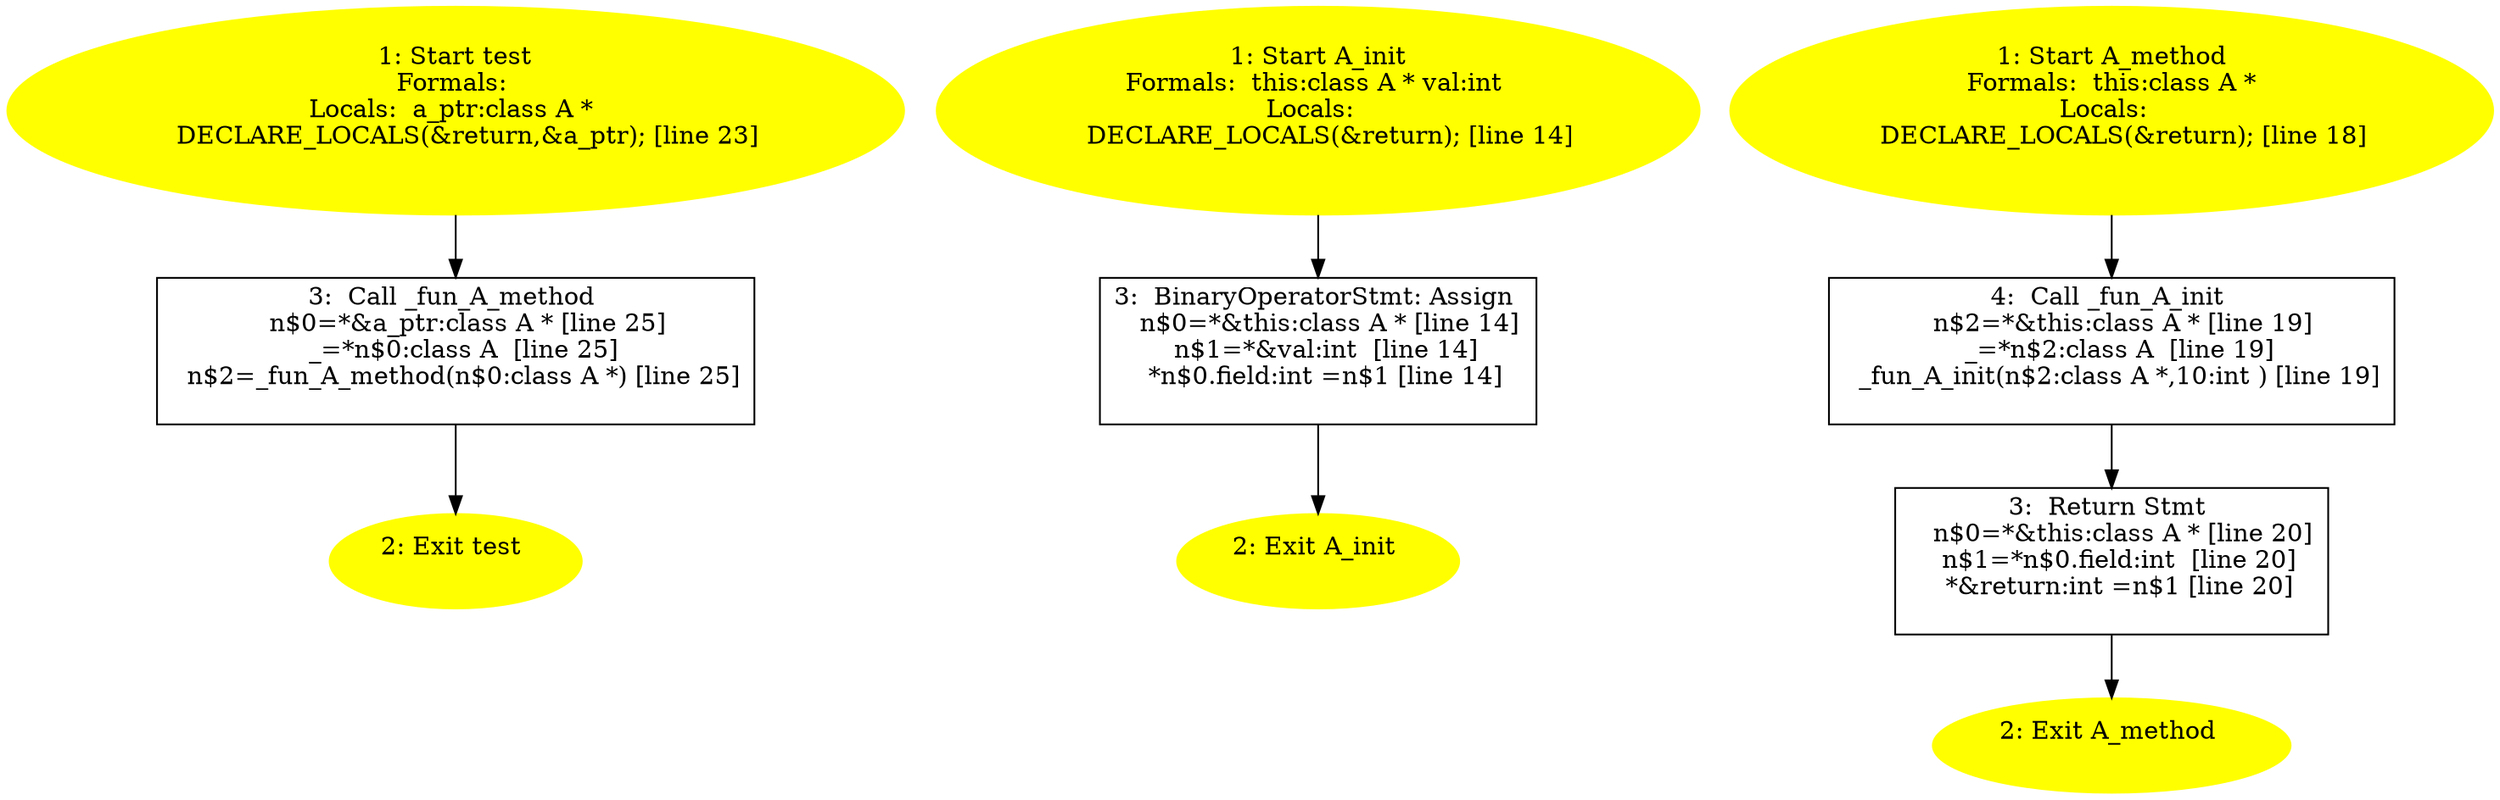/* @generated */
digraph iCFG {
"test{d41d8cd98f00b204e9800998ecf8427e_Z4testv}.8c08101fe48ee96867ff8578442d10bc_3" [label="3:  Call _fun_A_method \n   n$0=*&a_ptr:class A * [line 25]\n  _=*n$0:class A  [line 25]\n  n$2=_fun_A_method(n$0:class A *) [line 25]\n " shape="box"]
	

	 "test{d41d8cd98f00b204e9800998ecf8427e_Z4testv}.8c08101fe48ee96867ff8578442d10bc_3" -> "test{d41d8cd98f00b204e9800998ecf8427e_Z4testv}.8c08101fe48ee96867ff8578442d10bc_2" ;
"test{d41d8cd98f00b204e9800998ecf8427e_Z4testv}.8c08101fe48ee96867ff8578442d10bc_2" [label="2: Exit test \n  " color=yellow style=filled]
	

"test{d41d8cd98f00b204e9800998ecf8427e_Z4testv}.8c08101fe48ee96867ff8578442d10bc_1" [label="1: Start test\nFormals: \nLocals:  a_ptr:class A * \n   DECLARE_LOCALS(&return,&a_ptr); [line 23]\n " color=yellow style=filled]
	

	 "test{d41d8cd98f00b204e9800998ecf8427e_Z4testv}.8c08101fe48ee96867ff8578442d10bc_1" -> "test{d41d8cd98f00b204e9800998ecf8427e_Z4testv}.8c08101fe48ee96867ff8578442d10bc_3" ;
"A_init(_ZN1A4initEi).e819fb4dba0f06bae8d9c904ce3e3362_3" [label="3:  BinaryOperatorStmt: Assign \n   n$0=*&this:class A * [line 14]\n  n$1=*&val:int  [line 14]\n  *n$0.field:int =n$1 [line 14]\n " shape="box"]
	

	 "A_init(_ZN1A4initEi).e819fb4dba0f06bae8d9c904ce3e3362_3" -> "A_init(_ZN1A4initEi).e819fb4dba0f06bae8d9c904ce3e3362_2" ;
"A_init(_ZN1A4initEi).e819fb4dba0f06bae8d9c904ce3e3362_2" [label="2: Exit A_init \n  " color=yellow style=filled]
	

"A_init(_ZN1A4initEi).e819fb4dba0f06bae8d9c904ce3e3362_1" [label="1: Start A_init\nFormals:  this:class A * val:int \nLocals:  \n   DECLARE_LOCALS(&return); [line 14]\n " color=yellow style=filled]
	

	 "A_init(_ZN1A4initEi).e819fb4dba0f06bae8d9c904ce3e3362_1" -> "A_init(_ZN1A4initEi).e819fb4dba0f06bae8d9c904ce3e3362_3" ;
"A_method(_ZN1A6methodEv).e602354a5cbf7fd2460e929638d9e139_4" [label="4:  Call _fun_A_init \n   n$2=*&this:class A * [line 19]\n  _=*n$2:class A  [line 19]\n  _fun_A_init(n$2:class A *,10:int ) [line 19]\n " shape="box"]
	

	 "A_method(_ZN1A6methodEv).e602354a5cbf7fd2460e929638d9e139_4" -> "A_method(_ZN1A6methodEv).e602354a5cbf7fd2460e929638d9e139_3" ;
"A_method(_ZN1A6methodEv).e602354a5cbf7fd2460e929638d9e139_3" [label="3:  Return Stmt \n   n$0=*&this:class A * [line 20]\n  n$1=*n$0.field:int  [line 20]\n  *&return:int =n$1 [line 20]\n " shape="box"]
	

	 "A_method(_ZN1A6methodEv).e602354a5cbf7fd2460e929638d9e139_3" -> "A_method(_ZN1A6methodEv).e602354a5cbf7fd2460e929638d9e139_2" ;
"A_method(_ZN1A6methodEv).e602354a5cbf7fd2460e929638d9e139_2" [label="2: Exit A_method \n  " color=yellow style=filled]
	

"A_method(_ZN1A6methodEv).e602354a5cbf7fd2460e929638d9e139_1" [label="1: Start A_method\nFormals:  this:class A *\nLocals:  \n   DECLARE_LOCALS(&return); [line 18]\n " color=yellow style=filled]
	

	 "A_method(_ZN1A6methodEv).e602354a5cbf7fd2460e929638d9e139_1" -> "A_method(_ZN1A6methodEv).e602354a5cbf7fd2460e929638d9e139_4" ;
}
